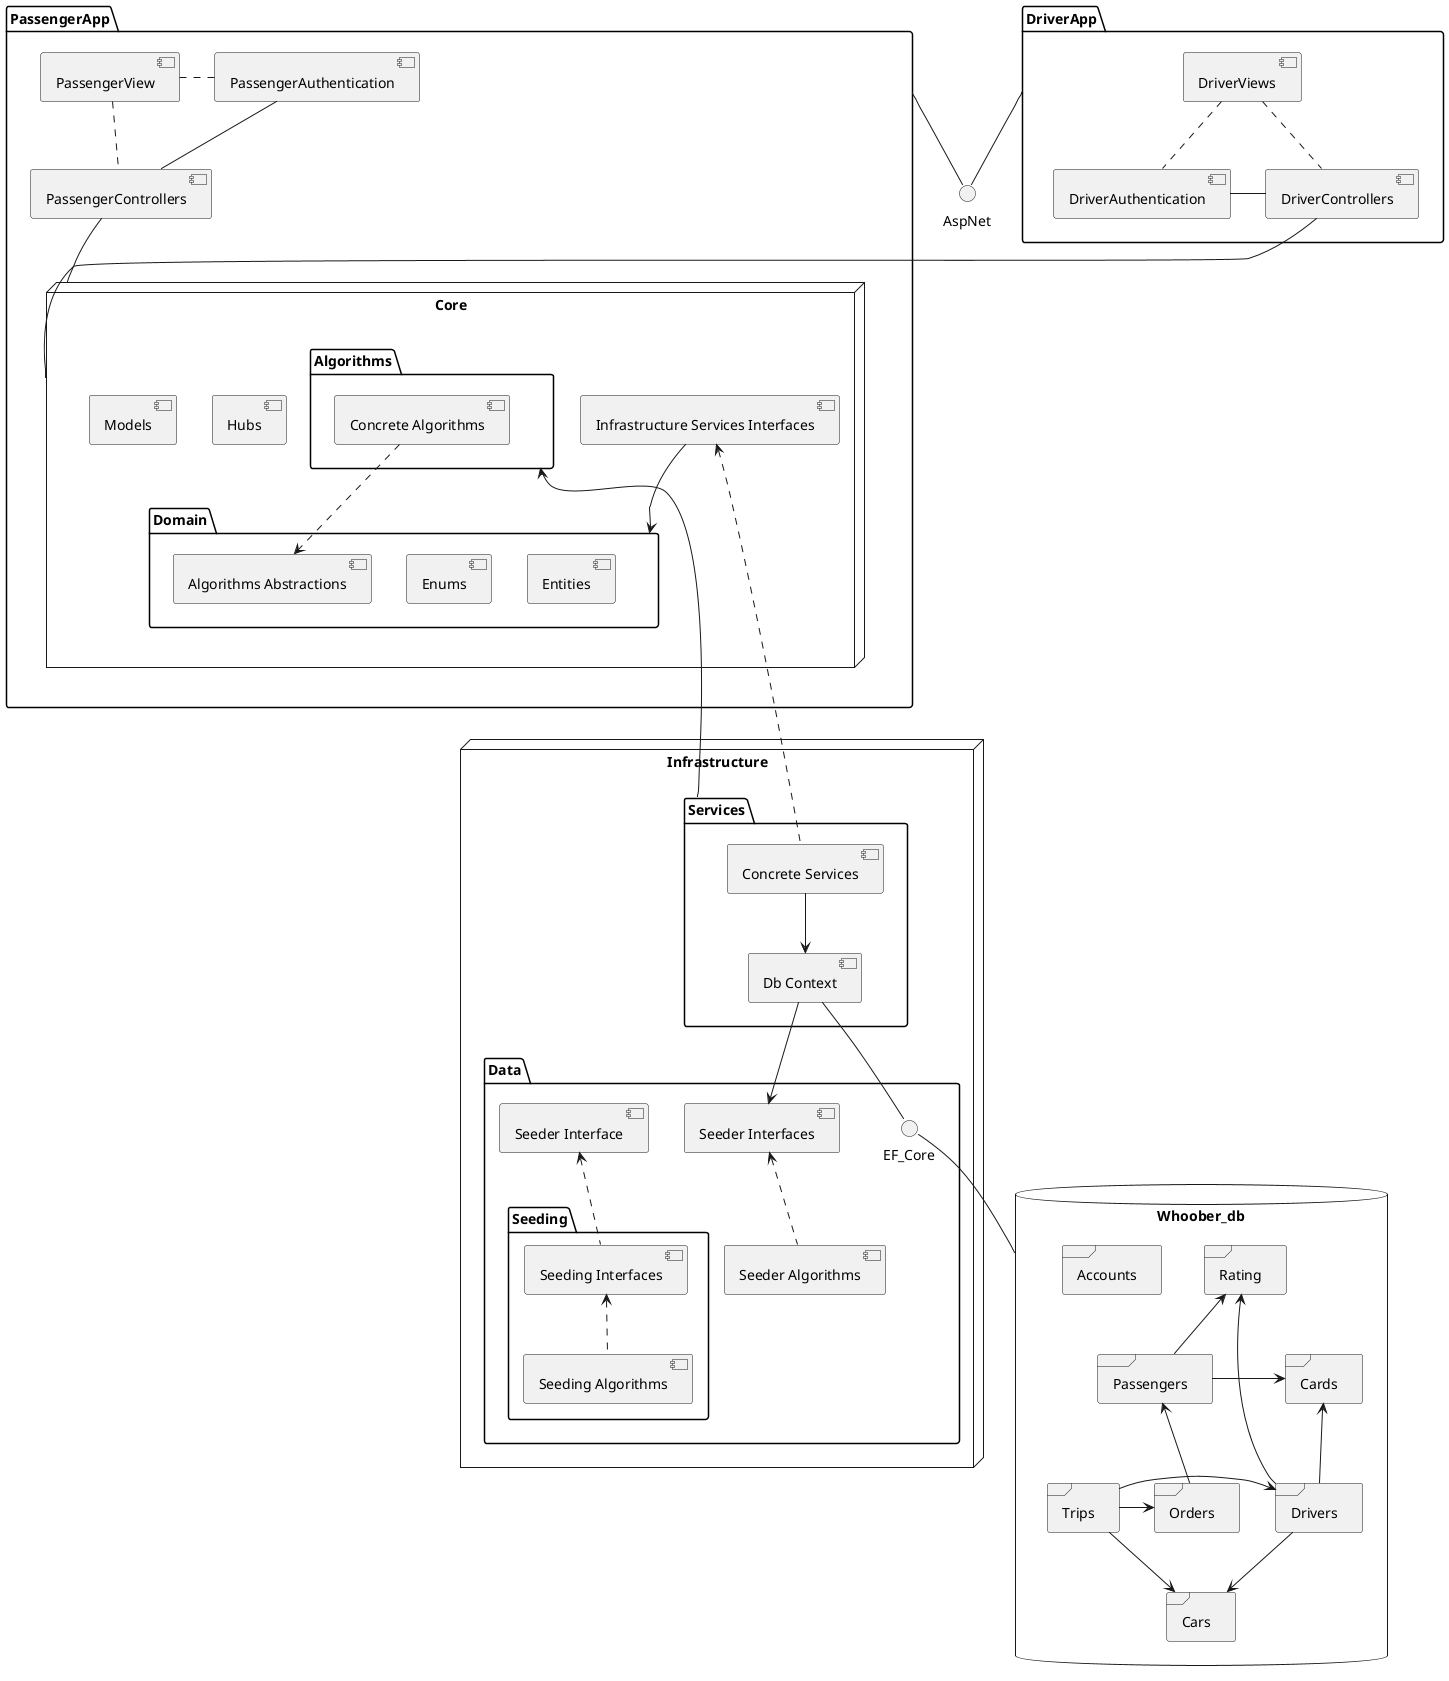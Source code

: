 @startuml

package "PassengerApp" {
  [PassengerAuthentication] -- [PassengerControllers]
  [PassengerControllers] .up. [PassengerView]
  [PassengerAuthentication] .left. [PassengerView]
  [PassengerAuthentication]
  [PassengerControllers] -down- Core
}

package "DriverApp" {
  [DriverAuthentication]
  [DriverControllers] .up. [DriverViews]
  [DriverAuthentication] .left. [DriverViews]
  [DriverAuthentication] - [DriverControllers]
  [DriverControllers] -down- Core
}

node "Core" {
  folder "Domain" {
    [Entities]
    [Enums]
    [Algorithms Abstractions]
  }
  
  [Hubs]
  
  folder "Algorithms" {
    [Concrete Algorithms] .down.> [Algorithms Abstractions]
    }
  
  [Models]
  [Infrastructure Services Interfaces] --> Domain
}

node "Infrastructure" {
  folder "Services" {
  [Concrete Services] .up..> [Infrastructure Services Interfaces]
  [Concrete Services] -down-> [Db Context]
  }
  
  folder "Data" {
     EF_Core -up- [Db Context]
     [Db Context] -> [Seeder Interfaces]
     [Seeder Interfaces] <.. [Seeder Algorithms]
     folder "Seeding" {
        [Seeding Interfaces] <.. [Seeding Algorithms]
     }
     [Seeder Interface] <.. [Seeding Interfaces]
  }
}

database "Whoober_db" {
    frame "Drivers"
    frame "Passengers"
    frame "Cars"
    frame "Cards"
    frame "Rating"
    frame "Orders"
    frame "Trips"
    frame "Accounts"
    Drivers -down-> Cars
    Drivers -left-> Rating
    Drivers -up-> Cards
    Passengers -> Cards
    Passengers -up-> Rating
    Orders -up-> Passengers
    Trips -> Orders
    Trips -> Drivers
    Trips -> Cars
}

EF_Core -down- Whoober_db

Services --right-> Algorithms
PassengerApp -- AspNet
DriverApp -- AspNet
@enduml